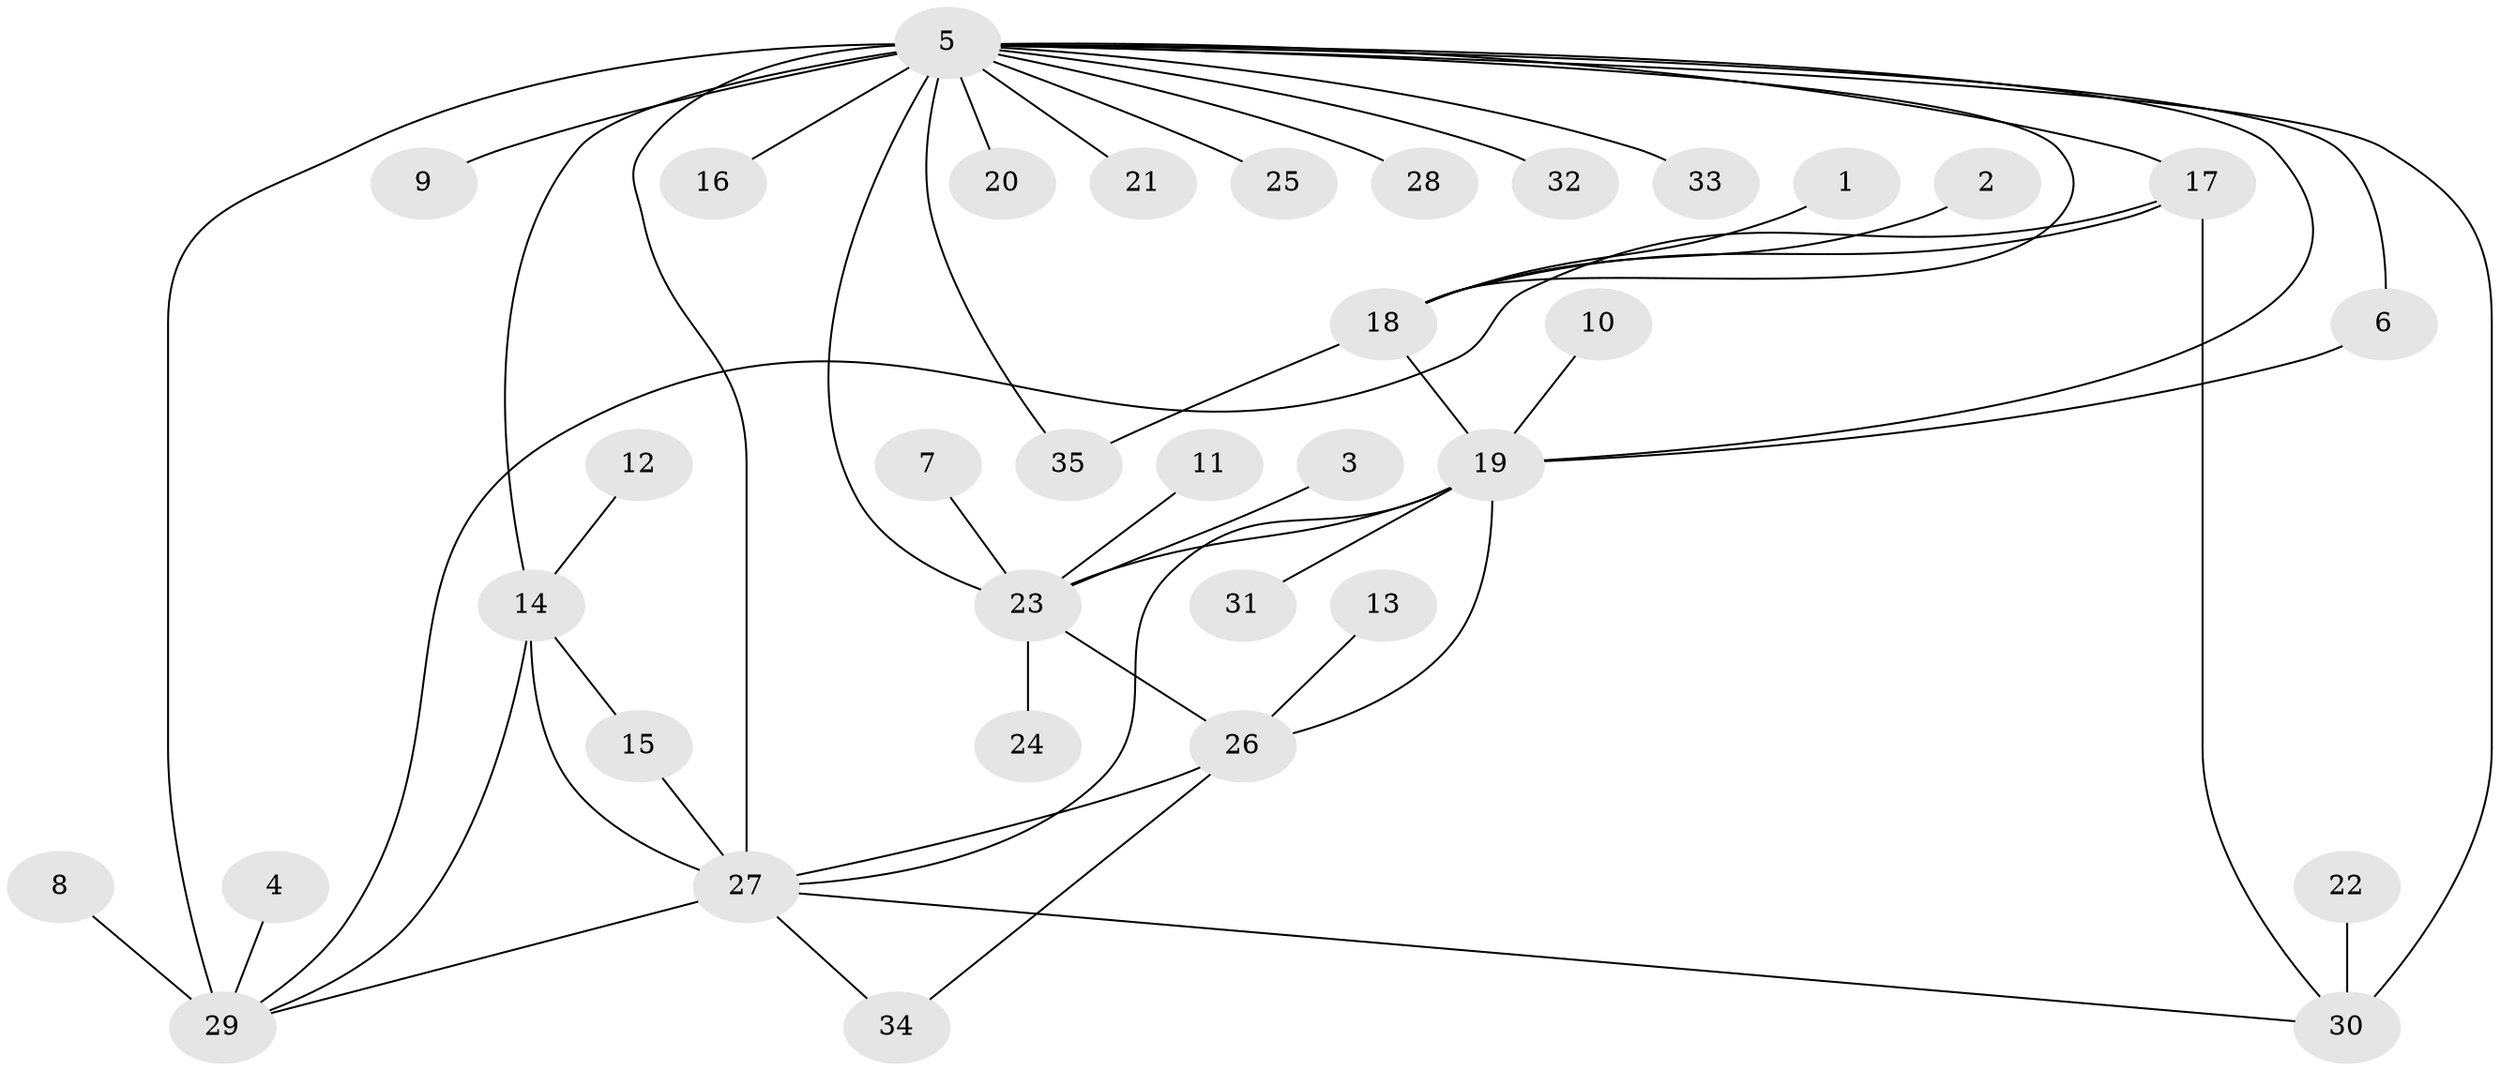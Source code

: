 // original degree distribution, {4: 0.07142857142857142, 21: 0.014285714285714285, 10: 0.014285714285714285, 2: 0.18571428571428572, 3: 0.18571428571428572, 6: 0.014285714285714285, 1: 0.45714285714285713, 8: 0.02857142857142857, 9: 0.014285714285714285, 5: 0.014285714285714285}
// Generated by graph-tools (version 1.1) at 2025/26/03/09/25 03:26:06]
// undirected, 35 vertices, 50 edges
graph export_dot {
graph [start="1"]
  node [color=gray90,style=filled];
  1;
  2;
  3;
  4;
  5;
  6;
  7;
  8;
  9;
  10;
  11;
  12;
  13;
  14;
  15;
  16;
  17;
  18;
  19;
  20;
  21;
  22;
  23;
  24;
  25;
  26;
  27;
  28;
  29;
  30;
  31;
  32;
  33;
  34;
  35;
  1 -- 18 [weight=1.0];
  2 -- 18 [weight=1.0];
  3 -- 23 [weight=1.0];
  4 -- 29 [weight=1.0];
  5 -- 6 [weight=1.0];
  5 -- 9 [weight=1.0];
  5 -- 14 [weight=2.0];
  5 -- 16 [weight=1.0];
  5 -- 17 [weight=1.0];
  5 -- 18 [weight=1.0];
  5 -- 19 [weight=1.0];
  5 -- 20 [weight=1.0];
  5 -- 21 [weight=1.0];
  5 -- 23 [weight=1.0];
  5 -- 25 [weight=1.0];
  5 -- 27 [weight=3.0];
  5 -- 28 [weight=1.0];
  5 -- 29 [weight=3.0];
  5 -- 30 [weight=2.0];
  5 -- 32 [weight=1.0];
  5 -- 33 [weight=1.0];
  5 -- 35 [weight=1.0];
  6 -- 19 [weight=1.0];
  7 -- 23 [weight=1.0];
  8 -- 29 [weight=1.0];
  10 -- 19 [weight=1.0];
  11 -- 23 [weight=1.0];
  12 -- 14 [weight=1.0];
  13 -- 26 [weight=1.0];
  14 -- 15 [weight=1.0];
  14 -- 27 [weight=1.0];
  14 -- 29 [weight=1.0];
  15 -- 27 [weight=1.0];
  17 -- 18 [weight=1.0];
  17 -- 29 [weight=1.0];
  17 -- 30 [weight=1.0];
  18 -- 19 [weight=1.0];
  18 -- 35 [weight=1.0];
  19 -- 23 [weight=1.0];
  19 -- 26 [weight=1.0];
  19 -- 27 [weight=2.0];
  19 -- 31 [weight=1.0];
  22 -- 30 [weight=1.0];
  23 -- 24 [weight=1.0];
  23 -- 26 [weight=1.0];
  26 -- 27 [weight=1.0];
  26 -- 34 [weight=1.0];
  27 -- 29 [weight=1.0];
  27 -- 30 [weight=1.0];
  27 -- 34 [weight=1.0];
}
